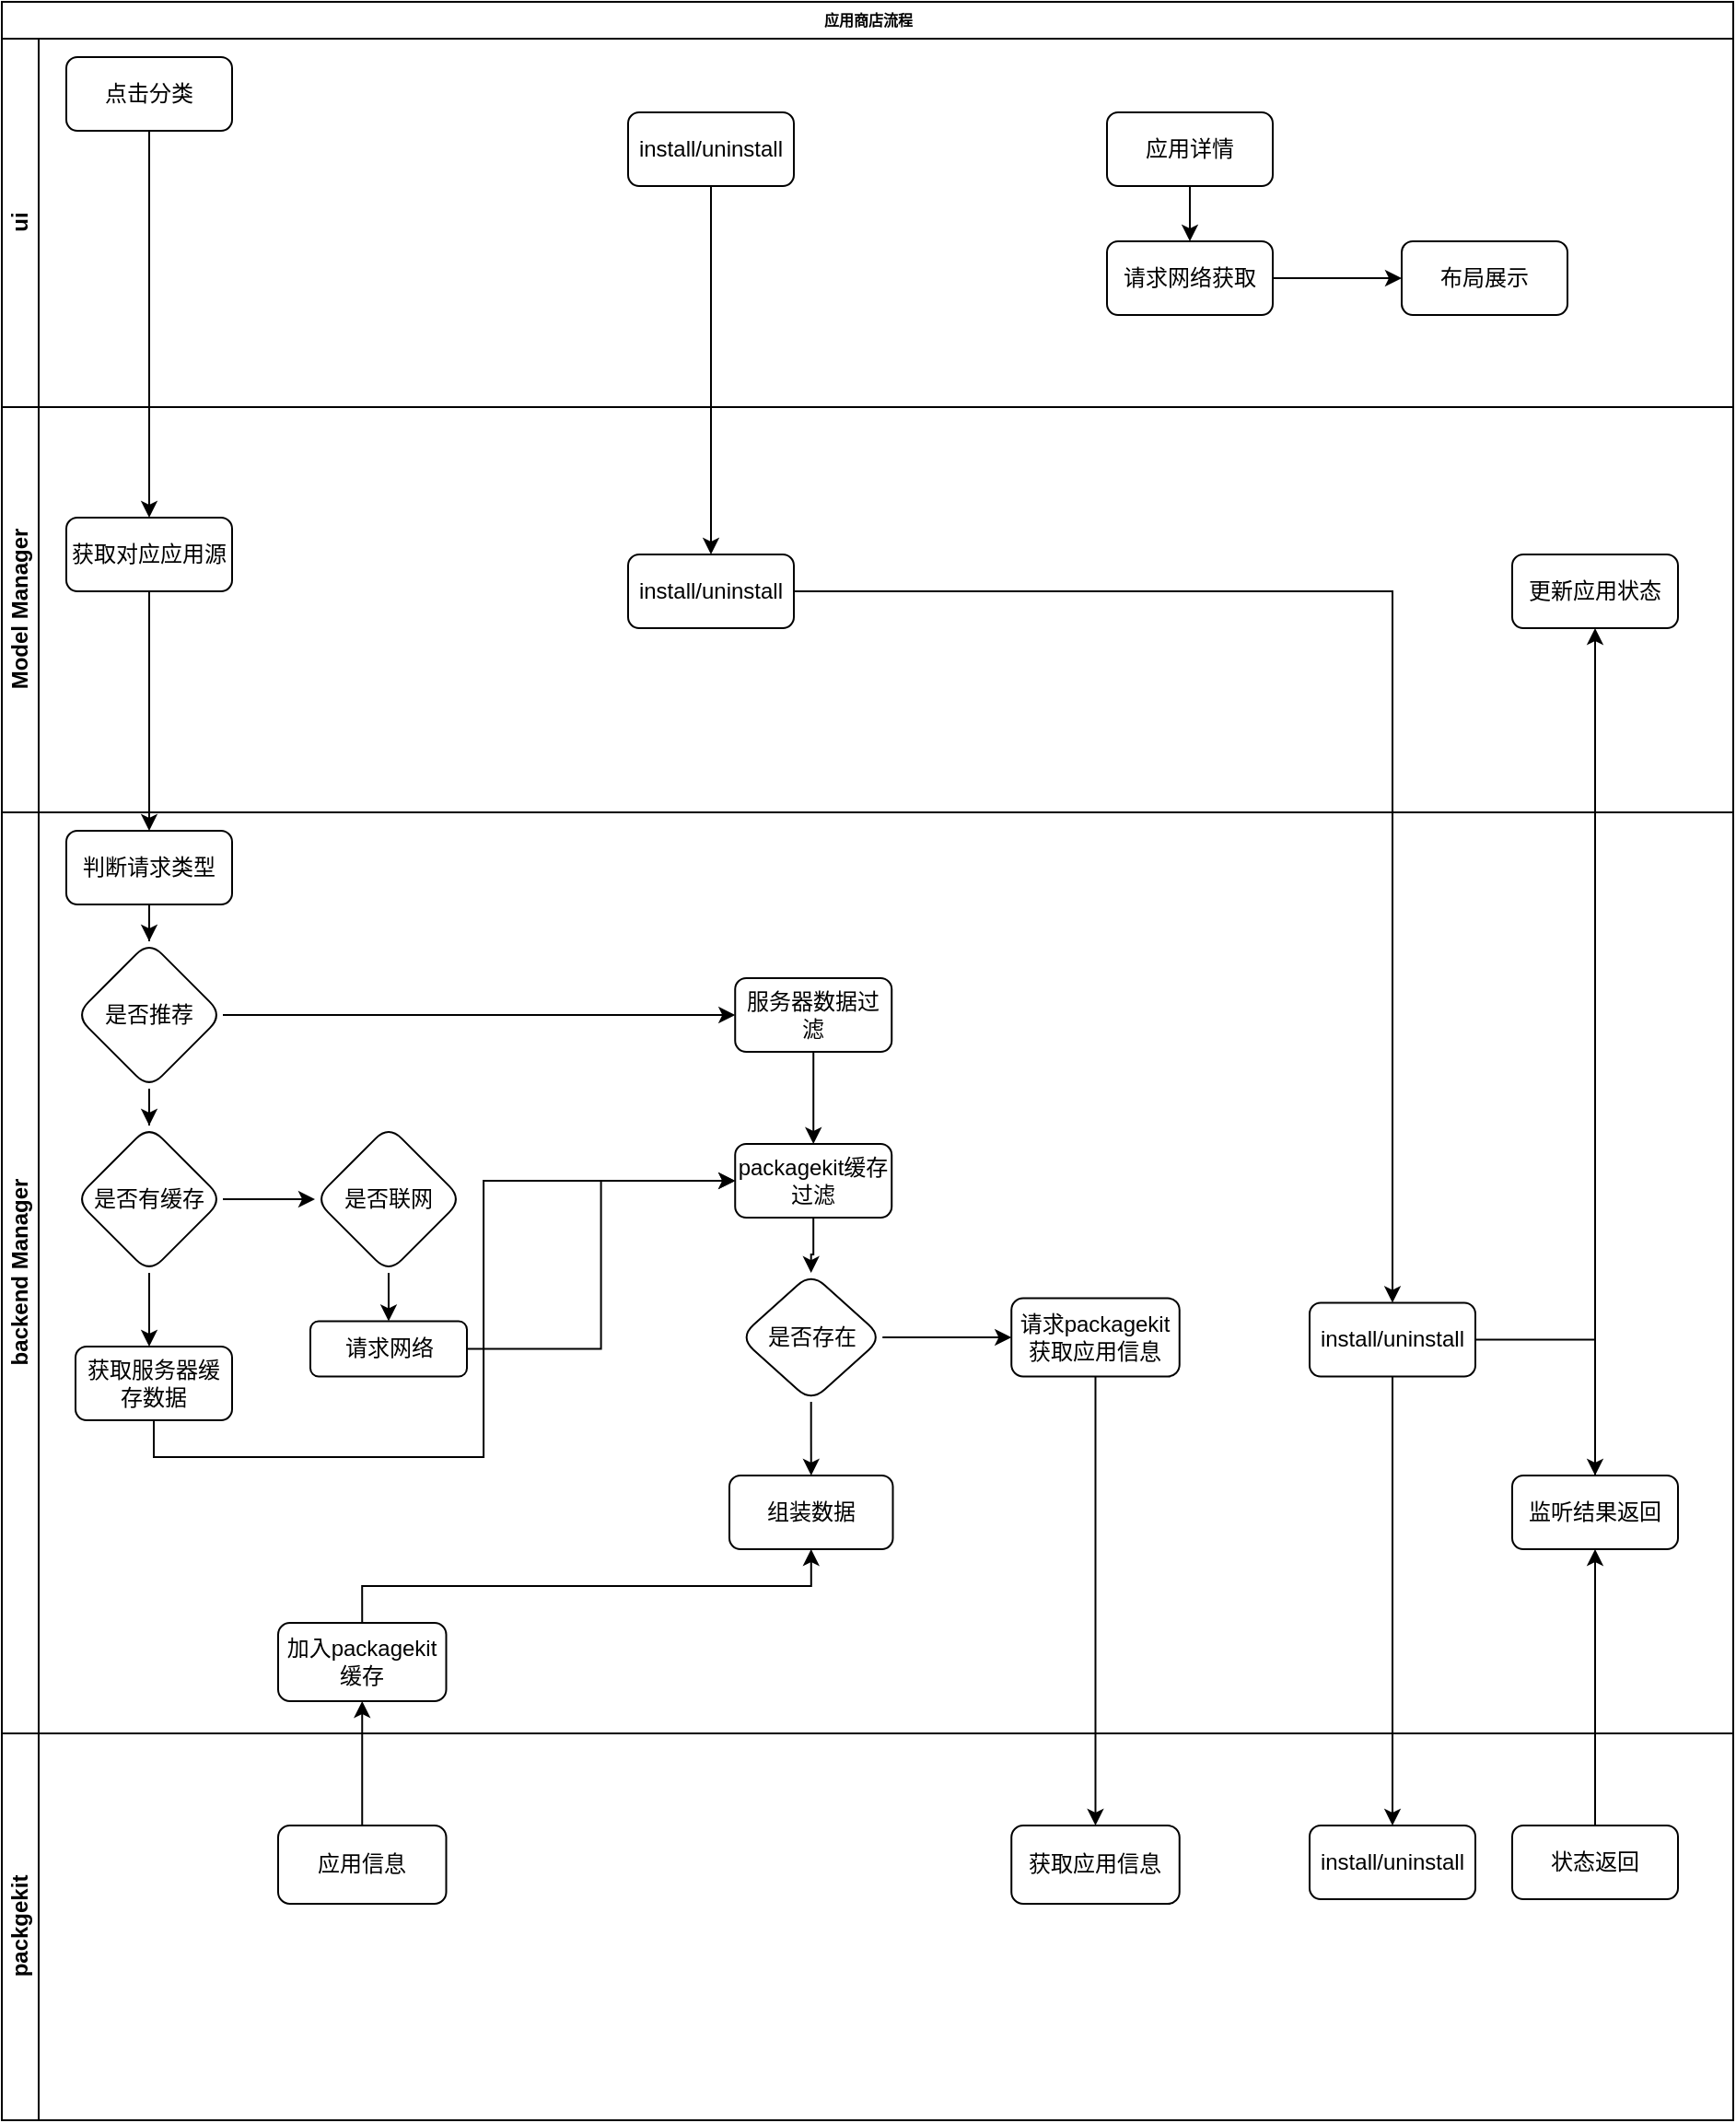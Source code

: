 <mxfile version="15.7.0" type="github">
  <diagram name="Page-1" id="c7488fd3-1785-93aa-aadb-54a6760d102a">
    <mxGraphModel dx="1350" dy="745" grid="1" gridSize="10" guides="1" tooltips="1" connect="1" arrows="1" fold="1" page="1" pageScale="1" pageWidth="1100" pageHeight="850" background="none" math="0" shadow="0">
      <root>
        <mxCell id="0" />
        <mxCell id="1" parent="0" />
        <mxCell id="2b4e8129b02d487f-1" value="应用商店流程" style="swimlane;html=1;childLayout=stackLayout;horizontal=1;startSize=20;horizontalStack=0;rounded=0;shadow=0;labelBackgroundColor=none;strokeWidth=1;fontFamily=Verdana;fontSize=8;align=center;" parent="1" vertex="1">
          <mxGeometry x="130" y="50" width="940" height="1150" as="geometry" />
        </mxCell>
        <mxCell id="0IzF7jkP7UCwJE1kVqmV-4" value="" style="edgeStyle=orthogonalEdgeStyle;rounded=0;orthogonalLoop=1;jettySize=auto;html=1;" edge="1" parent="2b4e8129b02d487f-1" source="0IzF7jkP7UCwJE1kVqmV-2" target="0IzF7jkP7UCwJE1kVqmV-3">
          <mxGeometry relative="1" as="geometry" />
        </mxCell>
        <mxCell id="2b4e8129b02d487f-2" value="ui" style="swimlane;html=1;startSize=20;horizontal=0;" parent="2b4e8129b02d487f-1" vertex="1">
          <mxGeometry y="20" width="940" height="200" as="geometry" />
        </mxCell>
        <mxCell id="0IzF7jkP7UCwJE1kVqmV-2" value="点击分类" style="rounded=1;whiteSpace=wrap;html=1;" vertex="1" parent="2b4e8129b02d487f-2">
          <mxGeometry x="35" y="10" width="90" height="40" as="geometry" />
        </mxCell>
        <mxCell id="0IzF7jkP7UCwJE1kVqmV-47" value="install/uninstall" style="rounded=1;whiteSpace=wrap;html=1;" vertex="1" parent="2b4e8129b02d487f-2">
          <mxGeometry x="340" y="40" width="90" height="40" as="geometry" />
        </mxCell>
        <mxCell id="0IzF7jkP7UCwJE1kVqmV-48" value="应用详情" style="rounded=1;whiteSpace=wrap;html=1;" vertex="1" parent="2b4e8129b02d487f-2">
          <mxGeometry x="600" y="40" width="90" height="40" as="geometry" />
        </mxCell>
        <mxCell id="0IzF7jkP7UCwJE1kVqmV-50" value="请求网络获取" style="rounded=1;whiteSpace=wrap;html=1;" vertex="1" parent="2b4e8129b02d487f-2">
          <mxGeometry x="600" y="110" width="90" height="40" as="geometry" />
        </mxCell>
        <mxCell id="0IzF7jkP7UCwJE1kVqmV-51" value="" style="edgeStyle=orthogonalEdgeStyle;rounded=0;orthogonalLoop=1;jettySize=auto;html=1;" edge="1" parent="2b4e8129b02d487f-2" source="0IzF7jkP7UCwJE1kVqmV-48" target="0IzF7jkP7UCwJE1kVqmV-50">
          <mxGeometry relative="1" as="geometry" />
        </mxCell>
        <mxCell id="0IzF7jkP7UCwJE1kVqmV-64" value="布局展示" style="rounded=1;whiteSpace=wrap;html=1;" vertex="1" parent="2b4e8129b02d487f-2">
          <mxGeometry x="760" y="110" width="90" height="40" as="geometry" />
        </mxCell>
        <mxCell id="0IzF7jkP7UCwJE1kVqmV-65" value="" style="edgeStyle=orthogonalEdgeStyle;rounded=0;orthogonalLoop=1;jettySize=auto;html=1;" edge="1" parent="2b4e8129b02d487f-2" source="0IzF7jkP7UCwJE1kVqmV-50" target="0IzF7jkP7UCwJE1kVqmV-64">
          <mxGeometry relative="1" as="geometry" />
        </mxCell>
        <mxCell id="2b4e8129b02d487f-3" value="Model Manager" style="swimlane;html=1;startSize=20;horizontal=0;" parent="2b4e8129b02d487f-1" vertex="1">
          <mxGeometry y="220" width="940" height="220" as="geometry" />
        </mxCell>
        <mxCell id="0IzF7jkP7UCwJE1kVqmV-3" value="获取对应应用源" style="rounded=1;whiteSpace=wrap;html=1;" vertex="1" parent="2b4e8129b02d487f-3">
          <mxGeometry x="35" y="60" width="90" height="40" as="geometry" />
        </mxCell>
        <mxCell id="0IzF7jkP7UCwJE1kVqmV-52" value="install/uninstall" style="rounded=1;whiteSpace=wrap;html=1;" vertex="1" parent="2b4e8129b02d487f-3">
          <mxGeometry x="340" y="80" width="90" height="40" as="geometry" />
        </mxCell>
        <mxCell id="0IzF7jkP7UCwJE1kVqmV-62" value="更新应用状态" style="rounded=1;whiteSpace=wrap;html=1;" vertex="1" parent="2b4e8129b02d487f-3">
          <mxGeometry x="820" y="80" width="90" height="40" as="geometry" />
        </mxCell>
        <mxCell id="0IzF7jkP7UCwJE1kVqmV-45" value="" style="edgeStyle=orthogonalEdgeStyle;rounded=0;orthogonalLoop=1;jettySize=auto;html=1;" edge="1" parent="2b4e8129b02d487f-1" source="0IzF7jkP7UCwJE1kVqmV-40" target="0IzF7jkP7UCwJE1kVqmV-44">
          <mxGeometry relative="1" as="geometry" />
        </mxCell>
        <mxCell id="2b4e8129b02d487f-4" value="backend Manager" style="swimlane;html=1;startSize=20;horizontal=0;" parent="2b4e8129b02d487f-1" vertex="1">
          <mxGeometry y="440" width="940" height="500" as="geometry">
            <mxRectangle y="490" width="750" height="20" as="alternateBounds" />
          </mxGeometry>
        </mxCell>
        <mxCell id="0IzF7jkP7UCwJE1kVqmV-7" value="判断请求类型" style="rounded=1;whiteSpace=wrap;html=1;" vertex="1" parent="2b4e8129b02d487f-4">
          <mxGeometry x="35" y="10" width="90" height="40" as="geometry" />
        </mxCell>
        <mxCell id="0IzF7jkP7UCwJE1kVqmV-9" value="是否推荐" style="rhombus;whiteSpace=wrap;html=1;rounded=1;" vertex="1" parent="2b4e8129b02d487f-4">
          <mxGeometry x="40" y="70" width="80" height="80" as="geometry" />
        </mxCell>
        <mxCell id="0IzF7jkP7UCwJE1kVqmV-10" value="" style="edgeStyle=orthogonalEdgeStyle;rounded=0;orthogonalLoop=1;jettySize=auto;html=1;" edge="1" parent="2b4e8129b02d487f-4" source="0IzF7jkP7UCwJE1kVqmV-7" target="0IzF7jkP7UCwJE1kVqmV-9">
          <mxGeometry relative="1" as="geometry" />
        </mxCell>
        <mxCell id="0IzF7jkP7UCwJE1kVqmV-36" style="edgeStyle=orthogonalEdgeStyle;rounded=0;orthogonalLoop=1;jettySize=auto;html=1;exitX=1;exitY=0.5;exitDx=0;exitDy=0;" edge="1" parent="2b4e8129b02d487f-4" source="0IzF7jkP7UCwJE1kVqmV-13" target="0IzF7jkP7UCwJE1kVqmV-35">
          <mxGeometry relative="1" as="geometry" />
        </mxCell>
        <mxCell id="0IzF7jkP7UCwJE1kVqmV-13" value="是否有缓存" style="rhombus;whiteSpace=wrap;html=1;rounded=1;" vertex="1" parent="2b4e8129b02d487f-4">
          <mxGeometry x="40" y="170" width="80" height="80" as="geometry" />
        </mxCell>
        <mxCell id="0IzF7jkP7UCwJE1kVqmV-14" value="" style="edgeStyle=orthogonalEdgeStyle;rounded=0;orthogonalLoop=1;jettySize=auto;html=1;" edge="1" parent="2b4e8129b02d487f-4" source="0IzF7jkP7UCwJE1kVqmV-9" target="0IzF7jkP7UCwJE1kVqmV-13">
          <mxGeometry relative="1" as="geometry" />
        </mxCell>
        <mxCell id="0IzF7jkP7UCwJE1kVqmV-15" value="服务器数据过滤" style="whiteSpace=wrap;html=1;rounded=1;" vertex="1" parent="2b4e8129b02d487f-4">
          <mxGeometry x="398.12" y="90" width="85" height="40" as="geometry" />
        </mxCell>
        <mxCell id="0IzF7jkP7UCwJE1kVqmV-16" value="" style="edgeStyle=orthogonalEdgeStyle;rounded=0;orthogonalLoop=1;jettySize=auto;html=1;" edge="1" parent="2b4e8129b02d487f-4" source="0IzF7jkP7UCwJE1kVqmV-9" target="0IzF7jkP7UCwJE1kVqmV-15">
          <mxGeometry relative="1" as="geometry" />
        </mxCell>
        <mxCell id="0IzF7jkP7UCwJE1kVqmV-17" value="packagekit缓存过滤" style="whiteSpace=wrap;html=1;rounded=1;" vertex="1" parent="2b4e8129b02d487f-4">
          <mxGeometry x="398.12" y="180" width="85" height="40" as="geometry" />
        </mxCell>
        <mxCell id="0IzF7jkP7UCwJE1kVqmV-18" value="" style="edgeStyle=orthogonalEdgeStyle;rounded=0;orthogonalLoop=1;jettySize=auto;html=1;" edge="1" parent="2b4e8129b02d487f-4" source="0IzF7jkP7UCwJE1kVqmV-15" target="0IzF7jkP7UCwJE1kVqmV-17">
          <mxGeometry relative="1" as="geometry" />
        </mxCell>
        <mxCell id="0IzF7jkP7UCwJE1kVqmV-19" value="是否存在" style="rhombus;whiteSpace=wrap;html=1;rounded=1;" vertex="1" parent="2b4e8129b02d487f-4">
          <mxGeometry x="400.62" y="250" width="77.5" height="70" as="geometry" />
        </mxCell>
        <mxCell id="0IzF7jkP7UCwJE1kVqmV-20" value="" style="edgeStyle=orthogonalEdgeStyle;rounded=0;orthogonalLoop=1;jettySize=auto;html=1;" edge="1" parent="2b4e8129b02d487f-4" source="0IzF7jkP7UCwJE1kVqmV-17" target="0IzF7jkP7UCwJE1kVqmV-19">
          <mxGeometry relative="1" as="geometry" />
        </mxCell>
        <mxCell id="0IzF7jkP7UCwJE1kVqmV-21" value="组装数据" style="whiteSpace=wrap;html=1;rounded=1;" vertex="1" parent="2b4e8129b02d487f-4">
          <mxGeometry x="395" y="360" width="88.75" height="40" as="geometry" />
        </mxCell>
        <mxCell id="0IzF7jkP7UCwJE1kVqmV-22" value="" style="edgeStyle=orthogonalEdgeStyle;rounded=0;orthogonalLoop=1;jettySize=auto;html=1;" edge="1" parent="2b4e8129b02d487f-4" source="0IzF7jkP7UCwJE1kVqmV-19" target="0IzF7jkP7UCwJE1kVqmV-21">
          <mxGeometry relative="1" as="geometry" />
        </mxCell>
        <mxCell id="0IzF7jkP7UCwJE1kVqmV-42" style="edgeStyle=orthogonalEdgeStyle;rounded=0;orthogonalLoop=1;jettySize=auto;html=1;exitX=0.5;exitY=1;exitDx=0;exitDy=0;entryX=0;entryY=0.5;entryDx=0;entryDy=0;" edge="1" parent="2b4e8129b02d487f-4" source="0IzF7jkP7UCwJE1kVqmV-23" target="0IzF7jkP7UCwJE1kVqmV-17">
          <mxGeometry relative="1" as="geometry" />
        </mxCell>
        <mxCell id="0IzF7jkP7UCwJE1kVqmV-23" value="获取服务器缓存数据" style="whiteSpace=wrap;html=1;rounded=1;" vertex="1" parent="2b4e8129b02d487f-4">
          <mxGeometry x="40" y="290" width="85" height="40" as="geometry" />
        </mxCell>
        <mxCell id="0IzF7jkP7UCwJE1kVqmV-24" value="" style="edgeStyle=orthogonalEdgeStyle;rounded=0;orthogonalLoop=1;jettySize=auto;html=1;" edge="1" parent="2b4e8129b02d487f-4" source="0IzF7jkP7UCwJE1kVqmV-13">
          <mxGeometry relative="1" as="geometry">
            <mxPoint x="80" y="290" as="targetPoint" />
          </mxGeometry>
        </mxCell>
        <mxCell id="0IzF7jkP7UCwJE1kVqmV-25" value="请求packagekit获取应用信息" style="whiteSpace=wrap;html=1;rounded=1;" vertex="1" parent="2b4e8129b02d487f-4">
          <mxGeometry x="548.12" y="263.75" width="91.25" height="42.5" as="geometry" />
        </mxCell>
        <mxCell id="0IzF7jkP7UCwJE1kVqmV-26" value="" style="edgeStyle=orthogonalEdgeStyle;rounded=0;orthogonalLoop=1;jettySize=auto;html=1;" edge="1" parent="2b4e8129b02d487f-4" source="0IzF7jkP7UCwJE1kVqmV-19" target="0IzF7jkP7UCwJE1kVqmV-25">
          <mxGeometry relative="1" as="geometry" />
        </mxCell>
        <mxCell id="0IzF7jkP7UCwJE1kVqmV-43" style="edgeStyle=orthogonalEdgeStyle;rounded=0;orthogonalLoop=1;jettySize=auto;html=1;exitX=1;exitY=0.5;exitDx=0;exitDy=0;entryX=0;entryY=0.5;entryDx=0;entryDy=0;" edge="1" parent="2b4e8129b02d487f-4" source="0IzF7jkP7UCwJE1kVqmV-33" target="0IzF7jkP7UCwJE1kVqmV-17">
          <mxGeometry relative="1" as="geometry" />
        </mxCell>
        <mxCell id="0IzF7jkP7UCwJE1kVqmV-33" value="请求网络" style="whiteSpace=wrap;html=1;rounded=1;" vertex="1" parent="2b4e8129b02d487f-4">
          <mxGeometry x="167.5" y="276.25" width="85" height="30" as="geometry" />
        </mxCell>
        <mxCell id="0IzF7jkP7UCwJE1kVqmV-34" value="" style="edgeStyle=orthogonalEdgeStyle;rounded=0;orthogonalLoop=1;jettySize=auto;html=1;" edge="1" parent="2b4e8129b02d487f-4" source="0IzF7jkP7UCwJE1kVqmV-35" target="0IzF7jkP7UCwJE1kVqmV-33">
          <mxGeometry relative="1" as="geometry" />
        </mxCell>
        <mxCell id="0IzF7jkP7UCwJE1kVqmV-35" value="是否联网" style="rhombus;whiteSpace=wrap;html=1;rounded=1;" vertex="1" parent="2b4e8129b02d487f-4">
          <mxGeometry x="170" y="170" width="80" height="80" as="geometry" />
        </mxCell>
        <mxCell id="0IzF7jkP7UCwJE1kVqmV-46" style="edgeStyle=orthogonalEdgeStyle;rounded=0;orthogonalLoop=1;jettySize=auto;html=1;exitX=0.5;exitY=0;exitDx=0;exitDy=0;entryX=0.5;entryY=1;entryDx=0;entryDy=0;" edge="1" parent="2b4e8129b02d487f-4" source="0IzF7jkP7UCwJE1kVqmV-44" target="0IzF7jkP7UCwJE1kVqmV-21">
          <mxGeometry relative="1" as="geometry" />
        </mxCell>
        <mxCell id="0IzF7jkP7UCwJE1kVqmV-44" value="加入packagekit缓存" style="whiteSpace=wrap;html=1;rounded=1;" vertex="1" parent="2b4e8129b02d487f-4">
          <mxGeometry x="150" y="440" width="91.25" height="42.5" as="geometry" />
        </mxCell>
        <mxCell id="0IzF7jkP7UCwJE1kVqmV-54" value="install/uninstall" style="rounded=1;whiteSpace=wrap;html=1;" vertex="1" parent="2b4e8129b02d487f-4">
          <mxGeometry x="710" y="266.25" width="90" height="40" as="geometry" />
        </mxCell>
        <mxCell id="0IzF7jkP7UCwJE1kVqmV-58" value="监听结果返回" style="rounded=1;whiteSpace=wrap;html=1;" vertex="1" parent="2b4e8129b02d487f-4">
          <mxGeometry x="820" y="360" width="90" height="40" as="geometry" />
        </mxCell>
        <mxCell id="0IzF7jkP7UCwJE1kVqmV-59" value="" style="edgeStyle=orthogonalEdgeStyle;rounded=0;orthogonalLoop=1;jettySize=auto;html=1;" edge="1" parent="2b4e8129b02d487f-4" source="0IzF7jkP7UCwJE1kVqmV-54" target="0IzF7jkP7UCwJE1kVqmV-58">
          <mxGeometry relative="1" as="geometry" />
        </mxCell>
        <mxCell id="0IzF7jkP7UCwJE1kVqmV-1" value="packgekit" style="swimlane;html=1;startSize=20;horizontal=0;" vertex="1" parent="2b4e8129b02d487f-1">
          <mxGeometry y="940" width="940" height="210" as="geometry">
            <mxRectangle y="490" width="750" height="20" as="alternateBounds" />
          </mxGeometry>
        </mxCell>
        <mxCell id="0IzF7jkP7UCwJE1kVqmV-38" value="获取应用信息" style="whiteSpace=wrap;html=1;rounded=1;" vertex="1" parent="0IzF7jkP7UCwJE1kVqmV-1">
          <mxGeometry x="548.12" y="50" width="91.25" height="42.5" as="geometry" />
        </mxCell>
        <mxCell id="0IzF7jkP7UCwJE1kVqmV-40" value="应用信息" style="whiteSpace=wrap;html=1;rounded=1;" vertex="1" parent="0IzF7jkP7UCwJE1kVqmV-1">
          <mxGeometry x="150" y="50" width="91.25" height="42.5" as="geometry" />
        </mxCell>
        <mxCell id="0IzF7jkP7UCwJE1kVqmV-56" value="install/uninstall" style="rounded=1;whiteSpace=wrap;html=1;" vertex="1" parent="0IzF7jkP7UCwJE1kVqmV-1">
          <mxGeometry x="710" y="50" width="90" height="40" as="geometry" />
        </mxCell>
        <mxCell id="0IzF7jkP7UCwJE1kVqmV-60" value="状态返回" style="rounded=1;whiteSpace=wrap;html=1;" vertex="1" parent="0IzF7jkP7UCwJE1kVqmV-1">
          <mxGeometry x="820" y="50" width="90" height="40" as="geometry" />
        </mxCell>
        <mxCell id="0IzF7jkP7UCwJE1kVqmV-39" value="" style="edgeStyle=orthogonalEdgeStyle;rounded=0;orthogonalLoop=1;jettySize=auto;html=1;" edge="1" parent="2b4e8129b02d487f-1" source="0IzF7jkP7UCwJE1kVqmV-25" target="0IzF7jkP7UCwJE1kVqmV-38">
          <mxGeometry relative="1" as="geometry" />
        </mxCell>
        <mxCell id="0IzF7jkP7UCwJE1kVqmV-53" value="" style="edgeStyle=orthogonalEdgeStyle;rounded=0;orthogonalLoop=1;jettySize=auto;html=1;" edge="1" parent="2b4e8129b02d487f-1" source="0IzF7jkP7UCwJE1kVqmV-47" target="0IzF7jkP7UCwJE1kVqmV-52">
          <mxGeometry relative="1" as="geometry" />
        </mxCell>
        <mxCell id="0IzF7jkP7UCwJE1kVqmV-55" value="" style="edgeStyle=orthogonalEdgeStyle;rounded=0;orthogonalLoop=1;jettySize=auto;html=1;" edge="1" parent="2b4e8129b02d487f-1" source="0IzF7jkP7UCwJE1kVqmV-52" target="0IzF7jkP7UCwJE1kVqmV-54">
          <mxGeometry relative="1" as="geometry" />
        </mxCell>
        <mxCell id="0IzF7jkP7UCwJE1kVqmV-57" value="" style="edgeStyle=orthogonalEdgeStyle;rounded=0;orthogonalLoop=1;jettySize=auto;html=1;" edge="1" parent="2b4e8129b02d487f-1" source="0IzF7jkP7UCwJE1kVqmV-54" target="0IzF7jkP7UCwJE1kVqmV-56">
          <mxGeometry relative="1" as="geometry" />
        </mxCell>
        <mxCell id="0IzF7jkP7UCwJE1kVqmV-61" style="edgeStyle=orthogonalEdgeStyle;rounded=0;orthogonalLoop=1;jettySize=auto;html=1;exitX=0.5;exitY=0;exitDx=0;exitDy=0;entryX=0.5;entryY=1;entryDx=0;entryDy=0;" edge="1" parent="2b4e8129b02d487f-1" source="0IzF7jkP7UCwJE1kVqmV-60" target="0IzF7jkP7UCwJE1kVqmV-58">
          <mxGeometry relative="1" as="geometry" />
        </mxCell>
        <mxCell id="0IzF7jkP7UCwJE1kVqmV-63" value="" style="edgeStyle=orthogonalEdgeStyle;rounded=0;orthogonalLoop=1;jettySize=auto;html=1;" edge="1" parent="2b4e8129b02d487f-1" source="0IzF7jkP7UCwJE1kVqmV-58" target="0IzF7jkP7UCwJE1kVqmV-62">
          <mxGeometry relative="1" as="geometry" />
        </mxCell>
        <mxCell id="0IzF7jkP7UCwJE1kVqmV-66" style="edgeStyle=orthogonalEdgeStyle;rounded=0;orthogonalLoop=1;jettySize=auto;html=1;exitX=0.5;exitY=1;exitDx=0;exitDy=0;entryX=0.5;entryY=0;entryDx=0;entryDy=0;" edge="1" parent="2b4e8129b02d487f-1" source="0IzF7jkP7UCwJE1kVqmV-3" target="0IzF7jkP7UCwJE1kVqmV-7">
          <mxGeometry relative="1" as="geometry" />
        </mxCell>
      </root>
    </mxGraphModel>
  </diagram>
</mxfile>
